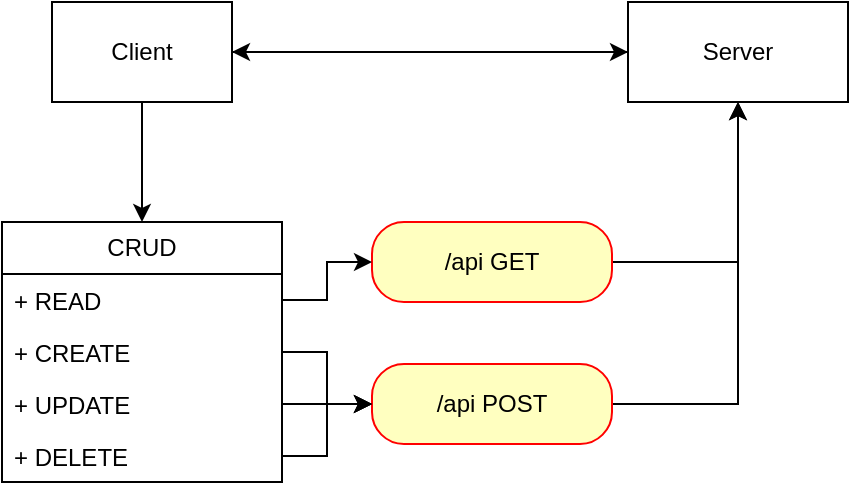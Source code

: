 <mxfile version="21.3.8" type="github">
  <diagram name="Page-1" id="c7558073-3199-34d8-9f00-42111426c3f3">
    <mxGraphModel dx="1170" dy="-443" grid="1" gridSize="10" guides="1" tooltips="1" connect="1" arrows="1" fold="1" page="1" pageScale="1" pageWidth="826" pageHeight="1169" background="none" math="0" shadow="0">
      <root>
        <mxCell id="0" />
        <mxCell id="1" parent="0" />
        <mxCell id="Op8U9jAD9B8zYXzHSv14-112" style="edgeStyle=orthogonalEdgeStyle;rounded=0;orthogonalLoop=1;jettySize=auto;html=1;entryX=0;entryY=0.5;entryDx=0;entryDy=0;" edge="1" parent="1" source="Op8U9jAD9B8zYXzHSv14-97" target="Op8U9jAD9B8zYXzHSv14-111">
          <mxGeometry relative="1" as="geometry" />
        </mxCell>
        <mxCell id="Op8U9jAD9B8zYXzHSv14-157" style="edgeStyle=orthogonalEdgeStyle;rounded=0;orthogonalLoop=1;jettySize=auto;html=1;" edge="1" parent="1" source="Op8U9jAD9B8zYXzHSv14-97" target="Op8U9jAD9B8zYXzHSv14-133">
          <mxGeometry relative="1" as="geometry" />
        </mxCell>
        <mxCell id="Op8U9jAD9B8zYXzHSv14-97" value="Client" style="html=1;whiteSpace=wrap;" vertex="1" parent="1">
          <mxGeometry x="165" y="1530" width="90" height="50" as="geometry" />
        </mxCell>
        <mxCell id="Op8U9jAD9B8zYXzHSv14-113" style="edgeStyle=orthogonalEdgeStyle;rounded=0;orthogonalLoop=1;jettySize=auto;html=1;entryX=1;entryY=0.5;entryDx=0;entryDy=0;" edge="1" parent="1" source="Op8U9jAD9B8zYXzHSv14-111" target="Op8U9jAD9B8zYXzHSv14-97">
          <mxGeometry relative="1" as="geometry" />
        </mxCell>
        <mxCell id="Op8U9jAD9B8zYXzHSv14-111" value="Server" style="html=1;whiteSpace=wrap;" vertex="1" parent="1">
          <mxGeometry x="453" y="1530" width="110" height="50" as="geometry" />
        </mxCell>
        <mxCell id="Op8U9jAD9B8zYXzHSv14-133" value="CRUD" style="swimlane;fontStyle=0;childLayout=stackLayout;horizontal=1;startSize=26;fillColor=none;horizontalStack=0;resizeParent=1;resizeParentMax=0;resizeLast=0;collapsible=1;marginBottom=0;whiteSpace=wrap;html=1;" vertex="1" parent="1">
          <mxGeometry x="140" y="1640" width="140" height="130" as="geometry" />
        </mxCell>
        <mxCell id="Op8U9jAD9B8zYXzHSv14-135" value="+ READ" style="text;strokeColor=none;fillColor=none;align=left;verticalAlign=top;spacingLeft=4;spacingRight=4;overflow=hidden;rotatable=0;points=[[0,0.5],[1,0.5]];portConstraint=eastwest;whiteSpace=wrap;html=1;" vertex="1" parent="Op8U9jAD9B8zYXzHSv14-133">
          <mxGeometry y="26" width="140" height="26" as="geometry" />
        </mxCell>
        <mxCell id="Op8U9jAD9B8zYXzHSv14-134" value="+ CREATE" style="text;strokeColor=none;fillColor=none;align=left;verticalAlign=top;spacingLeft=4;spacingRight=4;overflow=hidden;rotatable=0;points=[[0,0.5],[1,0.5]];portConstraint=eastwest;whiteSpace=wrap;html=1;" vertex="1" parent="Op8U9jAD9B8zYXzHSv14-133">
          <mxGeometry y="52" width="140" height="26" as="geometry" />
        </mxCell>
        <mxCell id="Op8U9jAD9B8zYXzHSv14-136" value="+ UPDATE&lt;br&gt;" style="text;strokeColor=none;fillColor=none;align=left;verticalAlign=top;spacingLeft=4;spacingRight=4;overflow=hidden;rotatable=0;points=[[0,0.5],[1,0.5]];portConstraint=eastwest;whiteSpace=wrap;html=1;" vertex="1" parent="Op8U9jAD9B8zYXzHSv14-133">
          <mxGeometry y="78" width="140" height="26" as="geometry" />
        </mxCell>
        <mxCell id="Op8U9jAD9B8zYXzHSv14-137" value="+ DELETE" style="text;strokeColor=none;fillColor=none;align=left;verticalAlign=top;spacingLeft=4;spacingRight=4;overflow=hidden;rotatable=0;points=[[0,0.5],[1,0.5]];portConstraint=eastwest;whiteSpace=wrap;html=1;" vertex="1" parent="Op8U9jAD9B8zYXzHSv14-133">
          <mxGeometry y="104" width="140" height="26" as="geometry" />
        </mxCell>
        <mxCell id="Op8U9jAD9B8zYXzHSv14-149" style="edgeStyle=orthogonalEdgeStyle;rounded=0;orthogonalLoop=1;jettySize=auto;html=1;" edge="1" parent="1" source="Op8U9jAD9B8zYXzHSv14-141" target="Op8U9jAD9B8zYXzHSv14-111">
          <mxGeometry relative="1" as="geometry" />
        </mxCell>
        <mxCell id="Op8U9jAD9B8zYXzHSv14-141" value="/api POST" style="rounded=1;whiteSpace=wrap;html=1;arcSize=40;fontColor=#000000;fillColor=#ffffc0;strokeColor=#ff0000;" vertex="1" parent="1">
          <mxGeometry x="325" y="1711" width="120" height="40" as="geometry" />
        </mxCell>
        <mxCell id="Op8U9jAD9B8zYXzHSv14-143" style="edgeStyle=orthogonalEdgeStyle;rounded=0;orthogonalLoop=1;jettySize=auto;html=1;entryX=0;entryY=0.5;entryDx=0;entryDy=0;" edge="1" parent="1" source="Op8U9jAD9B8zYXzHSv14-134" target="Op8U9jAD9B8zYXzHSv14-141">
          <mxGeometry relative="1" as="geometry" />
        </mxCell>
        <mxCell id="Op8U9jAD9B8zYXzHSv14-146" style="edgeStyle=orthogonalEdgeStyle;rounded=0;orthogonalLoop=1;jettySize=auto;html=1;entryX=0;entryY=0.5;entryDx=0;entryDy=0;" edge="1" parent="1" source="Op8U9jAD9B8zYXzHSv14-136" target="Op8U9jAD9B8zYXzHSv14-141">
          <mxGeometry relative="1" as="geometry" />
        </mxCell>
        <mxCell id="Op8U9jAD9B8zYXzHSv14-147" style="edgeStyle=orthogonalEdgeStyle;rounded=0;orthogonalLoop=1;jettySize=auto;html=1;entryX=0;entryY=0.5;entryDx=0;entryDy=0;" edge="1" parent="1" source="Op8U9jAD9B8zYXzHSv14-137" target="Op8U9jAD9B8zYXzHSv14-141">
          <mxGeometry relative="1" as="geometry" />
        </mxCell>
        <mxCell id="Op8U9jAD9B8zYXzHSv14-155" style="edgeStyle=orthogonalEdgeStyle;rounded=0;orthogonalLoop=1;jettySize=auto;html=1;" edge="1" parent="1" source="Op8U9jAD9B8zYXzHSv14-151" target="Op8U9jAD9B8zYXzHSv14-111">
          <mxGeometry relative="1" as="geometry" />
        </mxCell>
        <mxCell id="Op8U9jAD9B8zYXzHSv14-151" value="/api GET" style="rounded=1;whiteSpace=wrap;html=1;arcSize=40;fontColor=#000000;fillColor=#ffffc0;strokeColor=#ff0000;" vertex="1" parent="1">
          <mxGeometry x="325" y="1640" width="120" height="40" as="geometry" />
        </mxCell>
        <mxCell id="Op8U9jAD9B8zYXzHSv14-153" style="edgeStyle=orthogonalEdgeStyle;rounded=0;orthogonalLoop=1;jettySize=auto;html=1;" edge="1" parent="1" source="Op8U9jAD9B8zYXzHSv14-135" target="Op8U9jAD9B8zYXzHSv14-151">
          <mxGeometry relative="1" as="geometry" />
        </mxCell>
      </root>
    </mxGraphModel>
  </diagram>
</mxfile>

